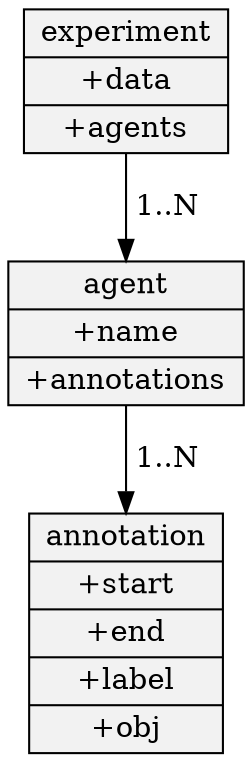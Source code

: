 digraph xsd{
	edge[label=" 1..N"]
	node[shape=box style=filled fillcolor=gray95]
	rankdir=TD
	experiment[shape=record label="{experiment|+data|+agents}"]
	agents[shape=record label="{agent|+name|+annotations}"]
	annotations[shape=record label="{annotation|+start|+end|+label|+obj}"]
	experiment->agents
	agents->annotations
}
